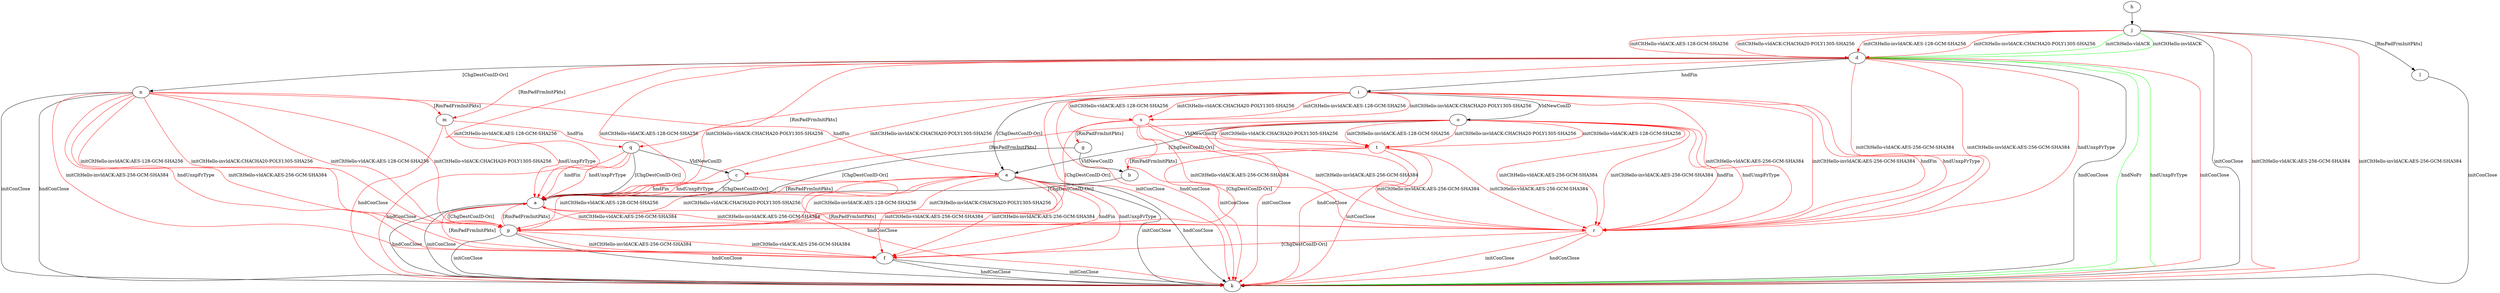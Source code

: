 digraph "" {
	a -> k	[key=0,
		label="initConClose "];
	a -> k	[key=1,
		label="hndConClose "];
	a -> p	[key=0,
		color=red,
		label="[ChgDestConID-Ori] "];
	r	[color=red];
	a -> r	[key=0,
		color=red,
		label="initCltHello-vldACK:AES-256-GCM-SHA384 "];
	a -> r	[key=1,
		color=red,
		label="initCltHello-invldACK:AES-256-GCM-SHA384 "];
	b -> a	[key=0,
		label="[ChgDestConID-Ori] "];
	c -> a	[key=0,
		label="[ChgDestConID-Ori] "];
	c -> a	[key=1,
		color=red,
		label="hndFin "];
	c -> a	[key=2,
		color=red,
		label="hndUnxpFrType "];
	c -> k	[key=0,
		color=red,
		label="hndConClose "];
	d -> a	[key=0,
		color=red,
		label="initCltHello-vldACK:AES-128-GCM-SHA256 "];
	d -> a	[key=1,
		color=red,
		label="initCltHello-vldACK:CHACHA20-POLY1305-SHA256 "];
	d -> a	[key=2,
		color=red,
		label="initCltHello-invldACK:AES-128-GCM-SHA256 "];
	d -> a	[key=3,
		color=red,
		label="initCltHello-invldACK:CHACHA20-POLY1305-SHA256 "];
	d -> i	[key=0,
		label="hndFin "];
	d -> k	[key=0,
		label="hndConClose "];
	d -> k	[key=1,
		color=green,
		label="hndNoFr "];
	d -> k	[key=2,
		color=green,
		label="hndUnxpFrType "];
	d -> k	[key=3,
		color=red,
		label="initConClose "];
	d -> m	[key=0,
		color=red,
		label="[RmPadFrmInitPkts] "];
	d -> n	[key=0,
		label="[ChgDestConID-Ori] "];
	d -> r	[key=0,
		color=red,
		label="initCltHello-vldACK:AES-256-GCM-SHA384 "];
	d -> r	[key=1,
		color=red,
		label="initCltHello-invldACK:AES-256-GCM-SHA384 "];
	d -> r	[key=2,
		color=red,
		label="hndUnxpFrType "];
	e -> a	[key=0,
		color=red,
		label="[RmPadFrmInitPkts] "];
	e -> f	[key=0,
		color=red,
		label="initCltHello-vldACK:AES-256-GCM-SHA384 "];
	e -> f	[key=1,
		color=red,
		label="initCltHello-invldACK:AES-256-GCM-SHA384 "];
	e -> f	[key=2,
		color=red,
		label="hndFin "];
	e -> f	[key=3,
		color=red,
		label="hndUnxpFrType "];
	e -> k	[key=0,
		label="initConClose "];
	e -> k	[key=1,
		label="hndConClose "];
	e -> p	[key=0,
		color=red,
		label="initCltHello-vldACK:AES-128-GCM-SHA256 "];
	e -> p	[key=1,
		color=red,
		label="initCltHello-vldACK:CHACHA20-POLY1305-SHA256 "];
	e -> p	[key=2,
		color=red,
		label="initCltHello-invldACK:AES-128-GCM-SHA256 "];
	e -> p	[key=3,
		color=red,
		label="initCltHello-invldACK:CHACHA20-POLY1305-SHA256 "];
	f -> a	[key=0,
		color=red,
		label="[RmPadFrmInitPkts] "];
	f -> k	[key=0,
		label="initConClose "];
	f -> k	[key=1,
		label="hndConClose "];
	g -> a	[key=0,
		label="[ChgDestConID-Ori] "];
	g -> b	[key=0,
		label="VldNewConID "];
	h -> j	[key=0];
	i -> e	[key=0,
		label="[ChgDestConID-Ori] "];
	i -> k	[key=0,
		color=red,
		label="initConClose "];
	i -> k	[key=1,
		color=red,
		label="hndConClose "];
	i -> o	[key=0,
		label="VldNewConID "];
	i -> q	[key=0,
		color=red,
		label="[RmPadFrmInitPkts] "];
	i -> r	[key=0,
		color=red,
		label="initCltHello-vldACK:AES-256-GCM-SHA384 "];
	i -> r	[key=1,
		color=red,
		label="initCltHello-invldACK:AES-256-GCM-SHA384 "];
	i -> r	[key=2,
		color=red,
		label="hndFin "];
	i -> r	[key=3,
		color=red,
		label="hndUnxpFrType "];
	s	[color=red];
	i -> s	[key=0,
		color=red,
		label="initCltHello-vldACK:AES-128-GCM-SHA256 "];
	i -> s	[key=1,
		color=red,
		label="initCltHello-vldACK:CHACHA20-POLY1305-SHA256 "];
	i -> s	[key=2,
		color=red,
		label="initCltHello-invldACK:AES-128-GCM-SHA256 "];
	i -> s	[key=3,
		color=red,
		label="initCltHello-invldACK:CHACHA20-POLY1305-SHA256 "];
	j -> d	[key=0,
		color=green,
		label="initCltHello-vldACK "];
	j -> d	[key=1,
		color=green,
		label="initCltHello-invldACK "];
	j -> d	[key=2,
		color=red,
		label="initCltHello-vldACK:AES-128-GCM-SHA256 "];
	j -> d	[key=3,
		color=red,
		label="initCltHello-vldACK:CHACHA20-POLY1305-SHA256 "];
	j -> d	[key=4,
		color=red,
		label="initCltHello-invldACK:AES-128-GCM-SHA256 "];
	j -> d	[key=5,
		color=red,
		label="initCltHello-invldACK:CHACHA20-POLY1305-SHA256 "];
	j -> k	[key=0,
		label="initConClose "];
	j -> k	[key=1,
		color=red,
		label="initCltHello-vldACK:AES-256-GCM-SHA384 "];
	j -> k	[key=2,
		color=red,
		label="initCltHello-invldACK:AES-256-GCM-SHA384 "];
	j -> l	[key=0,
		label="[RmPadFrmInitPkts] "];
	l -> k	[key=0,
		label="initConClose "];
	m -> a	[key=0,
		color=red,
		label="hndUnxpFrType "];
	m -> k	[key=0,
		color=red,
		label="hndConClose "];
	m -> q	[key=0,
		color=red,
		label="hndFin "];
	n -> e	[key=0,
		color=red,
		label="hndFin "];
	n -> f	[key=0,
		color=red,
		label="initCltHello-vldACK:AES-256-GCM-SHA384 "];
	n -> f	[key=1,
		color=red,
		label="initCltHello-invldACK:AES-256-GCM-SHA384 "];
	n -> f	[key=2,
		color=red,
		label="hndUnxpFrType "];
	n -> k	[key=0,
		label="initConClose "];
	n -> k	[key=1,
		label="hndConClose "];
	n -> m	[key=0,
		color=red,
		label="[RmPadFrmInitPkts] "];
	n -> p	[key=0,
		color=red,
		label="initCltHello-vldACK:AES-128-GCM-SHA256 "];
	n -> p	[key=1,
		color=red,
		label="initCltHello-vldACK:CHACHA20-POLY1305-SHA256 "];
	n -> p	[key=2,
		color=red,
		label="initCltHello-invldACK:AES-128-GCM-SHA256 "];
	n -> p	[key=3,
		color=red,
		label="initCltHello-invldACK:CHACHA20-POLY1305-SHA256 "];
	o -> c	[key=0,
		color=red,
		label="[RmPadFrmInitPkts] "];
	o -> e	[key=0,
		label="[ChgDestConID-Ori] "];
	o -> k	[key=0,
		color=red,
		label="initConClose "];
	o -> k	[key=1,
		color=red,
		label="hndConClose "];
	o -> r	[key=0,
		color=red,
		label="initCltHello-vldACK:AES-256-GCM-SHA384 "];
	o -> r	[key=1,
		color=red,
		label="initCltHello-invldACK:AES-256-GCM-SHA384 "];
	o -> r	[key=2,
		color=red,
		label="hndFin "];
	o -> r	[key=3,
		color=red,
		label="hndUnxpFrType "];
	t	[color=red];
	o -> t	[key=0,
		color=red,
		label="initCltHello-vldACK:AES-128-GCM-SHA256 "];
	o -> t	[key=1,
		color=red,
		label="initCltHello-vldACK:CHACHA20-POLY1305-SHA256 "];
	o -> t	[key=2,
		color=red,
		label="initCltHello-invldACK:AES-128-GCM-SHA256 "];
	o -> t	[key=3,
		color=red,
		label="initCltHello-invldACK:CHACHA20-POLY1305-SHA256 "];
	p -> a	[key=0,
		color=red,
		label="[RmPadFrmInitPkts] "];
	p -> f	[key=0,
		color=red,
		label="initCltHello-vldACK:AES-256-GCM-SHA384 "];
	p -> f	[key=1,
		color=red,
		label="initCltHello-invldACK:AES-256-GCM-SHA384 "];
	p -> k	[key=0,
		label="initConClose "];
	p -> k	[key=1,
		label="hndConClose "];
	q -> a	[key=0,
		label="[ChgDestConID-Ori] "];
	q -> a	[key=1,
		color=red,
		label="hndFin "];
	q -> a	[key=2,
		color=red,
		label="hndUnxpFrType "];
	q -> c	[key=0,
		label="VldNewConID "];
	q -> k	[key=0,
		color=red,
		label="hndConClose "];
	r -> a	[key=0,
		color=red,
		label="[RmPadFrmInitPkts] "];
	r -> f	[key=0,
		color=red,
		label="[ChgDestConID-Ori] "];
	r -> k	[key=0,
		color=red,
		label="initConClose "];
	r -> k	[key=1,
		color=red,
		label="hndConClose "];
	s -> g	[key=0,
		color=red,
		label="[RmPadFrmInitPkts] "];
	s -> k	[key=0,
		color=red,
		label="initConClose "];
	s -> p	[key=0,
		color=red,
		label="[ChgDestConID-Ori] "];
	s -> r	[key=0,
		color=red,
		label="initCltHello-vldACK:AES-256-GCM-SHA384 "];
	s -> r	[key=1,
		color=red,
		label="initCltHello-invldACK:AES-256-GCM-SHA384 "];
	s -> t	[key=0,
		color=red,
		label="VldNewConID "];
	t -> b	[key=0,
		color=red,
		label="[RmPadFrmInitPkts] "];
	t -> k	[key=0,
		color=red,
		label="initConClose "];
	t -> p	[key=0,
		color=red,
		label="[ChgDestConID-Ori] "];
	t -> r	[key=0,
		color=red,
		label="initCltHello-vldACK:AES-256-GCM-SHA384 "];
	t -> r	[key=1,
		color=red,
		label="initCltHello-invldACK:AES-256-GCM-SHA384 "];
}
